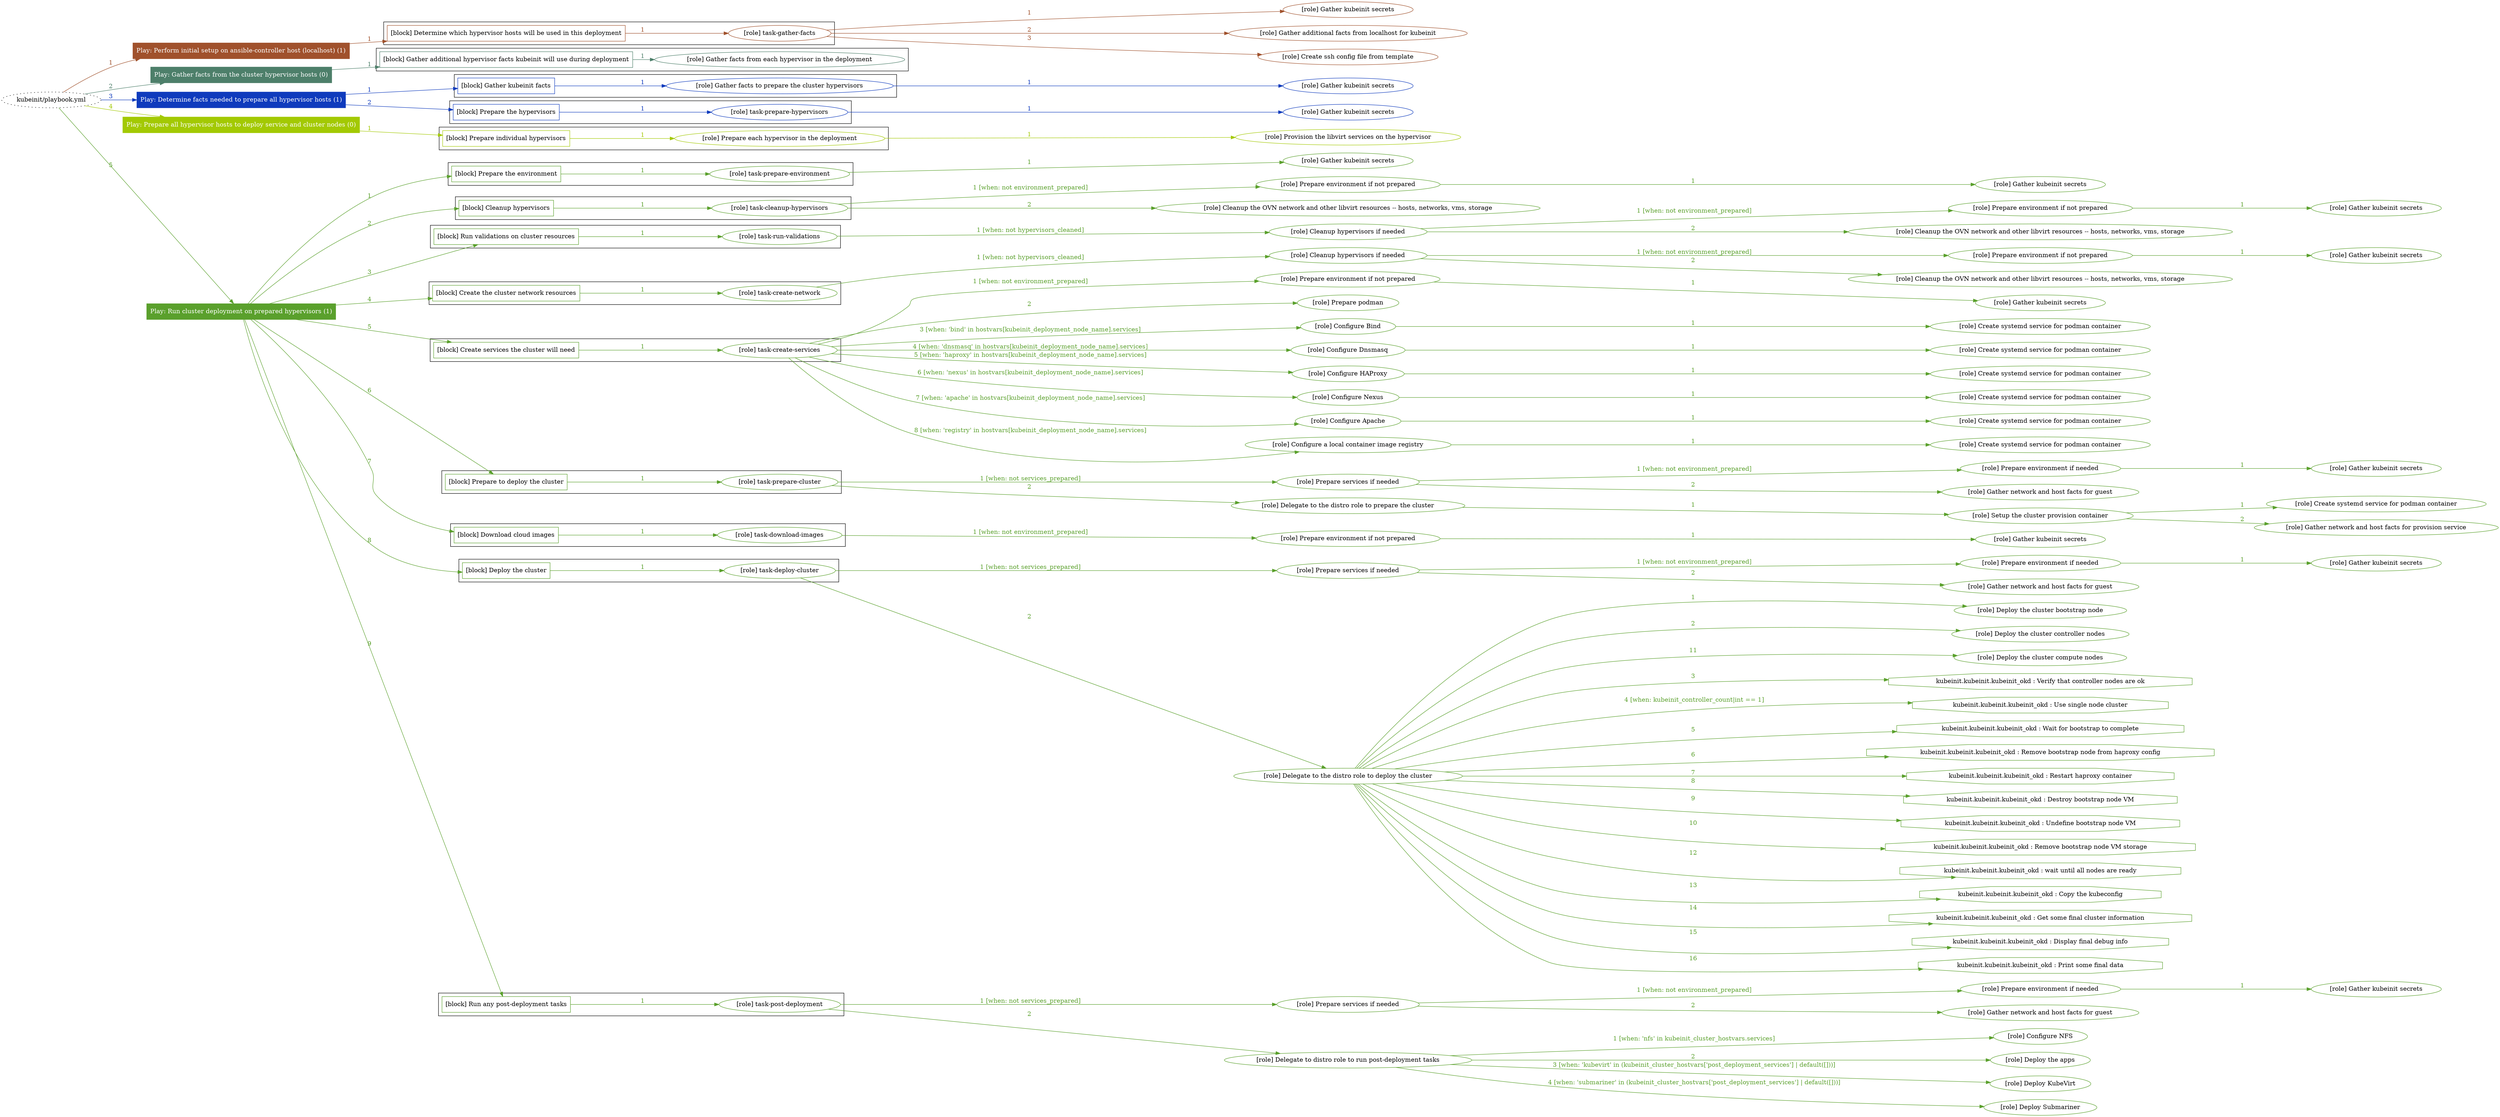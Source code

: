 digraph {
	graph [concentrate=true ordering=in rankdir=LR ratio=fill]
	edge [esep=5 sep=10]
	"kubeinit/playbook.yml" [URL="/home/runner/work/kubeinit/kubeinit/kubeinit/playbook.yml" id=playbook_219ac231 style=dotted]
	play_cea12918 [label="Play: Perform initial setup on ansible-controller host (localhost) (1)" URL="/home/runner/work/kubeinit/kubeinit/kubeinit/playbook.yml" color="#a0512c" fontcolor="#ffffff" id=play_cea12918 shape=box style=filled tooltip=localhost]
	"kubeinit/playbook.yml" -> play_cea12918 [label="1 " color="#a0512c" fontcolor="#a0512c" id=edge_ca32e819 labeltooltip="1 " tooltip="1 "]
	subgraph "Gather kubeinit secrets" {
		role_95779b4d [label="[role] Gather kubeinit secrets" URL="/home/runner/.ansible/collections/ansible_collections/kubeinit/kubeinit/roles/kubeinit_prepare/tasks/build_hypervisors_group.yml" color="#a0512c" id=role_95779b4d tooltip="Gather kubeinit secrets"]
	}
	subgraph "Gather additional facts from localhost for kubeinit" {
		role_6799f94c [label="[role] Gather additional facts from localhost for kubeinit" URL="/home/runner/.ansible/collections/ansible_collections/kubeinit/kubeinit/roles/kubeinit_prepare/tasks/build_hypervisors_group.yml" color="#a0512c" id=role_6799f94c tooltip="Gather additional facts from localhost for kubeinit"]
	}
	subgraph "Create ssh config file from template" {
		role_cc6676e3 [label="[role] Create ssh config file from template" URL="/home/runner/.ansible/collections/ansible_collections/kubeinit/kubeinit/roles/kubeinit_prepare/tasks/build_hypervisors_group.yml" color="#a0512c" id=role_cc6676e3 tooltip="Create ssh config file from template"]
	}
	subgraph "task-gather-facts" {
		role_40749107 [label="[role] task-gather-facts" URL="/home/runner/work/kubeinit/kubeinit/kubeinit/playbook.yml" color="#a0512c" id=role_40749107 tooltip="task-gather-facts"]
		role_40749107 -> role_95779b4d [label="1 " color="#a0512c" fontcolor="#a0512c" id=edge_4fa3fab5 labeltooltip="1 " tooltip="1 "]
		role_40749107 -> role_6799f94c [label="2 " color="#a0512c" fontcolor="#a0512c" id=edge_a7ea7f4b labeltooltip="2 " tooltip="2 "]
		role_40749107 -> role_cc6676e3 [label="3 " color="#a0512c" fontcolor="#a0512c" id=edge_4e86b2a7 labeltooltip="3 " tooltip="3 "]
	}
	subgraph "Play: Perform initial setup on ansible-controller host (localhost) (1)" {
		play_cea12918 -> block_5cafd484 [label=1 color="#a0512c" fontcolor="#a0512c" id=edge_b94a5004 labeltooltip=1 tooltip=1]
		subgraph cluster_block_5cafd484 {
			block_5cafd484 [label="[block] Determine which hypervisor hosts will be used in this deployment" URL="/home/runner/work/kubeinit/kubeinit/kubeinit/playbook.yml" color="#a0512c" id=block_5cafd484 labeltooltip="Determine which hypervisor hosts will be used in this deployment" shape=box tooltip="Determine which hypervisor hosts will be used in this deployment"]
			block_5cafd484 -> role_40749107 [label="1 " color="#a0512c" fontcolor="#a0512c" id=edge_c798c61e labeltooltip="1 " tooltip="1 "]
		}
	}
	play_0b3784a7 [label="Play: Gather facts from the cluster hypervisor hosts (0)" URL="/home/runner/work/kubeinit/kubeinit/kubeinit/playbook.yml" color="#4d7f6a" fontcolor="#ffffff" id=play_0b3784a7 shape=box style=filled tooltip="Play: Gather facts from the cluster hypervisor hosts (0)"]
	"kubeinit/playbook.yml" -> play_0b3784a7 [label="2 " color="#4d7f6a" fontcolor="#4d7f6a" id=edge_e4e206d1 labeltooltip="2 " tooltip="2 "]
	subgraph "Gather facts from each hypervisor in the deployment" {
		role_bbd43f6a [label="[role] Gather facts from each hypervisor in the deployment" URL="/home/runner/work/kubeinit/kubeinit/kubeinit/playbook.yml" color="#4d7f6a" id=role_bbd43f6a tooltip="Gather facts from each hypervisor in the deployment"]
	}
	subgraph "Play: Gather facts from the cluster hypervisor hosts (0)" {
		play_0b3784a7 -> block_4ccc681c [label=1 color="#4d7f6a" fontcolor="#4d7f6a" id=edge_aaf91d88 labeltooltip=1 tooltip=1]
		subgraph cluster_block_4ccc681c {
			block_4ccc681c [label="[block] Gather additional hypervisor facts kubeinit will use during deployment" URL="/home/runner/work/kubeinit/kubeinit/kubeinit/playbook.yml" color="#4d7f6a" id=block_4ccc681c labeltooltip="Gather additional hypervisor facts kubeinit will use during deployment" shape=box tooltip="Gather additional hypervisor facts kubeinit will use during deployment"]
			block_4ccc681c -> role_bbd43f6a [label="1 " color="#4d7f6a" fontcolor="#4d7f6a" id=edge_fbd38ab0 labeltooltip="1 " tooltip="1 "]
		}
	}
	play_73ec0480 [label="Play: Determine facts needed to prepare all hypervisor hosts (1)" URL="/home/runner/work/kubeinit/kubeinit/kubeinit/playbook.yml" color="#0f3bbd" fontcolor="#ffffff" id=play_73ec0480 shape=box style=filled tooltip=localhost]
	"kubeinit/playbook.yml" -> play_73ec0480 [label="3 " color="#0f3bbd" fontcolor="#0f3bbd" id=edge_29868525 labeltooltip="3 " tooltip="3 "]
	subgraph "Gather kubeinit secrets" {
		role_d77fa14a [label="[role] Gather kubeinit secrets" URL="/home/runner/.ansible/collections/ansible_collections/kubeinit/kubeinit/roles/kubeinit_prepare/tasks/gather_kubeinit_facts.yml" color="#0f3bbd" id=role_d77fa14a tooltip="Gather kubeinit secrets"]
	}
	subgraph "Gather facts to prepare the cluster hypervisors" {
		role_a7823793 [label="[role] Gather facts to prepare the cluster hypervisors" URL="/home/runner/work/kubeinit/kubeinit/kubeinit/playbook.yml" color="#0f3bbd" id=role_a7823793 tooltip="Gather facts to prepare the cluster hypervisors"]
		role_a7823793 -> role_d77fa14a [label="1 " color="#0f3bbd" fontcolor="#0f3bbd" id=edge_4247cdee labeltooltip="1 " tooltip="1 "]
	}
	subgraph "Gather kubeinit secrets" {
		role_7e761c03 [label="[role] Gather kubeinit secrets" URL="/home/runner/.ansible/collections/ansible_collections/kubeinit/kubeinit/roles/kubeinit_prepare/tasks/gather_kubeinit_facts.yml" color="#0f3bbd" id=role_7e761c03 tooltip="Gather kubeinit secrets"]
	}
	subgraph "task-prepare-hypervisors" {
		role_7b5c282c [label="[role] task-prepare-hypervisors" URL="/home/runner/work/kubeinit/kubeinit/kubeinit/playbook.yml" color="#0f3bbd" id=role_7b5c282c tooltip="task-prepare-hypervisors"]
		role_7b5c282c -> role_7e761c03 [label="1 " color="#0f3bbd" fontcolor="#0f3bbd" id=edge_0e2a1718 labeltooltip="1 " tooltip="1 "]
	}
	subgraph "Play: Determine facts needed to prepare all hypervisor hosts (1)" {
		play_73ec0480 -> block_0e8b167f [label=1 color="#0f3bbd" fontcolor="#0f3bbd" id=edge_04d5f8d9 labeltooltip=1 tooltip=1]
		subgraph cluster_block_0e8b167f {
			block_0e8b167f [label="[block] Gather kubeinit facts" URL="/home/runner/work/kubeinit/kubeinit/kubeinit/playbook.yml" color="#0f3bbd" id=block_0e8b167f labeltooltip="Gather kubeinit facts" shape=box tooltip="Gather kubeinit facts"]
			block_0e8b167f -> role_a7823793 [label="1 " color="#0f3bbd" fontcolor="#0f3bbd" id=edge_3a675778 labeltooltip="1 " tooltip="1 "]
		}
		play_73ec0480 -> block_2beb5b61 [label=2 color="#0f3bbd" fontcolor="#0f3bbd" id=edge_09cd175f labeltooltip=2 tooltip=2]
		subgraph cluster_block_2beb5b61 {
			block_2beb5b61 [label="[block] Prepare the hypervisors" URL="/home/runner/work/kubeinit/kubeinit/kubeinit/playbook.yml" color="#0f3bbd" id=block_2beb5b61 labeltooltip="Prepare the hypervisors" shape=box tooltip="Prepare the hypervisors"]
			block_2beb5b61 -> role_7b5c282c [label="1 " color="#0f3bbd" fontcolor="#0f3bbd" id=edge_d6488aec labeltooltip="1 " tooltip="1 "]
		}
	}
	play_97ceea91 [label="Play: Prepare all hypervisor hosts to deploy service and cluster nodes (0)" URL="/home/runner/work/kubeinit/kubeinit/kubeinit/playbook.yml" color="#a3c903" fontcolor="#ffffff" id=play_97ceea91 shape=box style=filled tooltip="Play: Prepare all hypervisor hosts to deploy service and cluster nodes (0)"]
	"kubeinit/playbook.yml" -> play_97ceea91 [label="4 " color="#a3c903" fontcolor="#a3c903" id=edge_b4f495ce labeltooltip="4 " tooltip="4 "]
	subgraph "Provision the libvirt services on the hypervisor" {
		role_ef8e27d2 [label="[role] Provision the libvirt services on the hypervisor" URL="/home/runner/.ansible/collections/ansible_collections/kubeinit/kubeinit/roles/kubeinit_prepare/tasks/prepare_hypervisor.yml" color="#a3c903" id=role_ef8e27d2 tooltip="Provision the libvirt services on the hypervisor"]
	}
	subgraph "Prepare each hypervisor in the deployment" {
		role_3f91e686 [label="[role] Prepare each hypervisor in the deployment" URL="/home/runner/work/kubeinit/kubeinit/kubeinit/playbook.yml" color="#a3c903" id=role_3f91e686 tooltip="Prepare each hypervisor in the deployment"]
		role_3f91e686 -> role_ef8e27d2 [label="1 " color="#a3c903" fontcolor="#a3c903" id=edge_548f1ce3 labeltooltip="1 " tooltip="1 "]
	}
	subgraph "Play: Prepare all hypervisor hosts to deploy service and cluster nodes (0)" {
		play_97ceea91 -> block_3117bf66 [label=1 color="#a3c903" fontcolor="#a3c903" id=edge_64cec197 labeltooltip=1 tooltip=1]
		subgraph cluster_block_3117bf66 {
			block_3117bf66 [label="[block] Prepare individual hypervisors" URL="/home/runner/work/kubeinit/kubeinit/kubeinit/playbook.yml" color="#a3c903" id=block_3117bf66 labeltooltip="Prepare individual hypervisors" shape=box tooltip="Prepare individual hypervisors"]
			block_3117bf66 -> role_3f91e686 [label="1 " color="#a3c903" fontcolor="#a3c903" id=edge_44594c68 labeltooltip="1 " tooltip="1 "]
		}
	}
	play_6c482231 [label="Play: Run cluster deployment on prepared hypervisors (1)" URL="/home/runner/work/kubeinit/kubeinit/kubeinit/playbook.yml" color="#5aa02c" fontcolor="#ffffff" id=play_6c482231 shape=box style=filled tooltip=localhost]
	"kubeinit/playbook.yml" -> play_6c482231 [label="5 " color="#5aa02c" fontcolor="#5aa02c" id=edge_fb35197c labeltooltip="5 " tooltip="5 "]
	subgraph "Gather kubeinit secrets" {
		role_4e975674 [label="[role] Gather kubeinit secrets" URL="/home/runner/.ansible/collections/ansible_collections/kubeinit/kubeinit/roles/kubeinit_prepare/tasks/gather_kubeinit_facts.yml" color="#5aa02c" id=role_4e975674 tooltip="Gather kubeinit secrets"]
	}
	subgraph "task-prepare-environment" {
		role_746ad1b4 [label="[role] task-prepare-environment" URL="/home/runner/work/kubeinit/kubeinit/kubeinit/playbook.yml" color="#5aa02c" id=role_746ad1b4 tooltip="task-prepare-environment"]
		role_746ad1b4 -> role_4e975674 [label="1 " color="#5aa02c" fontcolor="#5aa02c" id=edge_dfdd97cc labeltooltip="1 " tooltip="1 "]
	}
	subgraph "Gather kubeinit secrets" {
		role_4b0f703e [label="[role] Gather kubeinit secrets" URL="/home/runner/.ansible/collections/ansible_collections/kubeinit/kubeinit/roles/kubeinit_prepare/tasks/gather_kubeinit_facts.yml" color="#5aa02c" id=role_4b0f703e tooltip="Gather kubeinit secrets"]
	}
	subgraph "Prepare environment if not prepared" {
		role_e0a61752 [label="[role] Prepare environment if not prepared" URL="/home/runner/.ansible/collections/ansible_collections/kubeinit/kubeinit/roles/kubeinit_prepare/tasks/cleanup_hypervisors.yml" color="#5aa02c" id=role_e0a61752 tooltip="Prepare environment if not prepared"]
		role_e0a61752 -> role_4b0f703e [label="1 " color="#5aa02c" fontcolor="#5aa02c" id=edge_5d1f849a labeltooltip="1 " tooltip="1 "]
	}
	subgraph "Cleanup the OVN network and other libvirt resources -- hosts, networks, vms, storage" {
		role_7a5eefe3 [label="[role] Cleanup the OVN network and other libvirt resources -- hosts, networks, vms, storage" URL="/home/runner/.ansible/collections/ansible_collections/kubeinit/kubeinit/roles/kubeinit_prepare/tasks/cleanup_hypervisors.yml" color="#5aa02c" id=role_7a5eefe3 tooltip="Cleanup the OVN network and other libvirt resources -- hosts, networks, vms, storage"]
	}
	subgraph "task-cleanup-hypervisors" {
		role_c4ca3a0a [label="[role] task-cleanup-hypervisors" URL="/home/runner/work/kubeinit/kubeinit/kubeinit/playbook.yml" color="#5aa02c" id=role_c4ca3a0a tooltip="task-cleanup-hypervisors"]
		role_c4ca3a0a -> role_e0a61752 [label="1 [when: not environment_prepared]" color="#5aa02c" fontcolor="#5aa02c" id=edge_c9314158 labeltooltip="1 [when: not environment_prepared]" tooltip="1 [when: not environment_prepared]"]
		role_c4ca3a0a -> role_7a5eefe3 [label="2 " color="#5aa02c" fontcolor="#5aa02c" id=edge_b393a0e7 labeltooltip="2 " tooltip="2 "]
	}
	subgraph "Gather kubeinit secrets" {
		role_7a001d42 [label="[role] Gather kubeinit secrets" URL="/home/runner/.ansible/collections/ansible_collections/kubeinit/kubeinit/roles/kubeinit_prepare/tasks/gather_kubeinit_facts.yml" color="#5aa02c" id=role_7a001d42 tooltip="Gather kubeinit secrets"]
	}
	subgraph "Prepare environment if not prepared" {
		role_2badc0ef [label="[role] Prepare environment if not prepared" URL="/home/runner/.ansible/collections/ansible_collections/kubeinit/kubeinit/roles/kubeinit_prepare/tasks/cleanup_hypervisors.yml" color="#5aa02c" id=role_2badc0ef tooltip="Prepare environment if not prepared"]
		role_2badc0ef -> role_7a001d42 [label="1 " color="#5aa02c" fontcolor="#5aa02c" id=edge_1f8da393 labeltooltip="1 " tooltip="1 "]
	}
	subgraph "Cleanup the OVN network and other libvirt resources -- hosts, networks, vms, storage" {
		role_2bbc50c1 [label="[role] Cleanup the OVN network and other libvirt resources -- hosts, networks, vms, storage" URL="/home/runner/.ansible/collections/ansible_collections/kubeinit/kubeinit/roles/kubeinit_prepare/tasks/cleanup_hypervisors.yml" color="#5aa02c" id=role_2bbc50c1 tooltip="Cleanup the OVN network and other libvirt resources -- hosts, networks, vms, storage"]
	}
	subgraph "Cleanup hypervisors if needed" {
		role_c1c92e1e [label="[role] Cleanup hypervisors if needed" URL="/home/runner/.ansible/collections/ansible_collections/kubeinit/kubeinit/roles/kubeinit_validations/tasks/main.yml" color="#5aa02c" id=role_c1c92e1e tooltip="Cleanup hypervisors if needed"]
		role_c1c92e1e -> role_2badc0ef [label="1 [when: not environment_prepared]" color="#5aa02c" fontcolor="#5aa02c" id=edge_f752525f labeltooltip="1 [when: not environment_prepared]" tooltip="1 [when: not environment_prepared]"]
		role_c1c92e1e -> role_2bbc50c1 [label="2 " color="#5aa02c" fontcolor="#5aa02c" id=edge_fc8e12de labeltooltip="2 " tooltip="2 "]
	}
	subgraph "task-run-validations" {
		role_b6fb4c11 [label="[role] task-run-validations" URL="/home/runner/work/kubeinit/kubeinit/kubeinit/playbook.yml" color="#5aa02c" id=role_b6fb4c11 tooltip="task-run-validations"]
		role_b6fb4c11 -> role_c1c92e1e [label="1 [when: not hypervisors_cleaned]" color="#5aa02c" fontcolor="#5aa02c" id=edge_f50a8d7e labeltooltip="1 [when: not hypervisors_cleaned]" tooltip="1 [when: not hypervisors_cleaned]"]
	}
	subgraph "Gather kubeinit secrets" {
		role_6a21b9f8 [label="[role] Gather kubeinit secrets" URL="/home/runner/.ansible/collections/ansible_collections/kubeinit/kubeinit/roles/kubeinit_prepare/tasks/gather_kubeinit_facts.yml" color="#5aa02c" id=role_6a21b9f8 tooltip="Gather kubeinit secrets"]
	}
	subgraph "Prepare environment if not prepared" {
		role_bec1b8bb [label="[role] Prepare environment if not prepared" URL="/home/runner/.ansible/collections/ansible_collections/kubeinit/kubeinit/roles/kubeinit_prepare/tasks/cleanup_hypervisors.yml" color="#5aa02c" id=role_bec1b8bb tooltip="Prepare environment if not prepared"]
		role_bec1b8bb -> role_6a21b9f8 [label="1 " color="#5aa02c" fontcolor="#5aa02c" id=edge_797349d8 labeltooltip="1 " tooltip="1 "]
	}
	subgraph "Cleanup the OVN network and other libvirt resources -- hosts, networks, vms, storage" {
		role_942acde8 [label="[role] Cleanup the OVN network and other libvirt resources -- hosts, networks, vms, storage" URL="/home/runner/.ansible/collections/ansible_collections/kubeinit/kubeinit/roles/kubeinit_prepare/tasks/cleanup_hypervisors.yml" color="#5aa02c" id=role_942acde8 tooltip="Cleanup the OVN network and other libvirt resources -- hosts, networks, vms, storage"]
	}
	subgraph "Cleanup hypervisors if needed" {
		role_57670745 [label="[role] Cleanup hypervisors if needed" URL="/home/runner/.ansible/collections/ansible_collections/kubeinit/kubeinit/roles/kubeinit_libvirt/tasks/create_network.yml" color="#5aa02c" id=role_57670745 tooltip="Cleanup hypervisors if needed"]
		role_57670745 -> role_bec1b8bb [label="1 [when: not environment_prepared]" color="#5aa02c" fontcolor="#5aa02c" id=edge_07c12071 labeltooltip="1 [when: not environment_prepared]" tooltip="1 [when: not environment_prepared]"]
		role_57670745 -> role_942acde8 [label="2 " color="#5aa02c" fontcolor="#5aa02c" id=edge_0d10d662 labeltooltip="2 " tooltip="2 "]
	}
	subgraph "task-create-network" {
		role_7d986897 [label="[role] task-create-network" URL="/home/runner/work/kubeinit/kubeinit/kubeinit/playbook.yml" color="#5aa02c" id=role_7d986897 tooltip="task-create-network"]
		role_7d986897 -> role_57670745 [label="1 [when: not hypervisors_cleaned]" color="#5aa02c" fontcolor="#5aa02c" id=edge_12150e25 labeltooltip="1 [when: not hypervisors_cleaned]" tooltip="1 [when: not hypervisors_cleaned]"]
	}
	subgraph "Gather kubeinit secrets" {
		role_434650f7 [label="[role] Gather kubeinit secrets" URL="/home/runner/.ansible/collections/ansible_collections/kubeinit/kubeinit/roles/kubeinit_prepare/tasks/gather_kubeinit_facts.yml" color="#5aa02c" id=role_434650f7 tooltip="Gather kubeinit secrets"]
	}
	subgraph "Prepare environment if not prepared" {
		role_177feb9c [label="[role] Prepare environment if not prepared" URL="/home/runner/.ansible/collections/ansible_collections/kubeinit/kubeinit/roles/kubeinit_services/tasks/main.yml" color="#5aa02c" id=role_177feb9c tooltip="Prepare environment if not prepared"]
		role_177feb9c -> role_434650f7 [label="1 " color="#5aa02c" fontcolor="#5aa02c" id=edge_c64fa157 labeltooltip="1 " tooltip="1 "]
	}
	subgraph "Prepare podman" {
		role_b4901fc2 [label="[role] Prepare podman" URL="/home/runner/.ansible/collections/ansible_collections/kubeinit/kubeinit/roles/kubeinit_services/tasks/00_create_service_pod.yml" color="#5aa02c" id=role_b4901fc2 tooltip="Prepare podman"]
	}
	subgraph "Create systemd service for podman container" {
		role_62ce2e78 [label="[role] Create systemd service for podman container" URL="/home/runner/.ansible/collections/ansible_collections/kubeinit/kubeinit/roles/kubeinit_bind/tasks/main.yml" color="#5aa02c" id=role_62ce2e78 tooltip="Create systemd service for podman container"]
	}
	subgraph "Configure Bind" {
		role_bd1e1c0d [label="[role] Configure Bind" URL="/home/runner/.ansible/collections/ansible_collections/kubeinit/kubeinit/roles/kubeinit_services/tasks/start_services_containers.yml" color="#5aa02c" id=role_bd1e1c0d tooltip="Configure Bind"]
		role_bd1e1c0d -> role_62ce2e78 [label="1 " color="#5aa02c" fontcolor="#5aa02c" id=edge_41f4db94 labeltooltip="1 " tooltip="1 "]
	}
	subgraph "Create systemd service for podman container" {
		role_ec7bf42a [label="[role] Create systemd service for podman container" URL="/home/runner/.ansible/collections/ansible_collections/kubeinit/kubeinit/roles/kubeinit_dnsmasq/tasks/main.yml" color="#5aa02c" id=role_ec7bf42a tooltip="Create systemd service for podman container"]
	}
	subgraph "Configure Dnsmasq" {
		role_788796f6 [label="[role] Configure Dnsmasq" URL="/home/runner/.ansible/collections/ansible_collections/kubeinit/kubeinit/roles/kubeinit_services/tasks/start_services_containers.yml" color="#5aa02c" id=role_788796f6 tooltip="Configure Dnsmasq"]
		role_788796f6 -> role_ec7bf42a [label="1 " color="#5aa02c" fontcolor="#5aa02c" id=edge_c133c87b labeltooltip="1 " tooltip="1 "]
	}
	subgraph "Create systemd service for podman container" {
		role_1473539f [label="[role] Create systemd service for podman container" URL="/home/runner/.ansible/collections/ansible_collections/kubeinit/kubeinit/roles/kubeinit_haproxy/tasks/main.yml" color="#5aa02c" id=role_1473539f tooltip="Create systemd service for podman container"]
	}
	subgraph "Configure HAProxy" {
		role_70beacde [label="[role] Configure HAProxy" URL="/home/runner/.ansible/collections/ansible_collections/kubeinit/kubeinit/roles/kubeinit_services/tasks/start_services_containers.yml" color="#5aa02c" id=role_70beacde tooltip="Configure HAProxy"]
		role_70beacde -> role_1473539f [label="1 " color="#5aa02c" fontcolor="#5aa02c" id=edge_14027b68 labeltooltip="1 " tooltip="1 "]
	}
	subgraph "Create systemd service for podman container" {
		role_b935e384 [label="[role] Create systemd service for podman container" URL="/home/runner/.ansible/collections/ansible_collections/kubeinit/kubeinit/roles/kubeinit_nexus/tasks/main.yml" color="#5aa02c" id=role_b935e384 tooltip="Create systemd service for podman container"]
	}
	subgraph "Configure Nexus" {
		role_52160afb [label="[role] Configure Nexus" URL="/home/runner/.ansible/collections/ansible_collections/kubeinit/kubeinit/roles/kubeinit_services/tasks/start_services_containers.yml" color="#5aa02c" id=role_52160afb tooltip="Configure Nexus"]
		role_52160afb -> role_b935e384 [label="1 " color="#5aa02c" fontcolor="#5aa02c" id=edge_cf095d16 labeltooltip="1 " tooltip="1 "]
	}
	subgraph "Create systemd service for podman container" {
		role_93a92fc4 [label="[role] Create systemd service for podman container" URL="/home/runner/.ansible/collections/ansible_collections/kubeinit/kubeinit/roles/kubeinit_apache/tasks/main.yml" color="#5aa02c" id=role_93a92fc4 tooltip="Create systemd service for podman container"]
	}
	subgraph "Configure Apache" {
		role_52c76127 [label="[role] Configure Apache" URL="/home/runner/.ansible/collections/ansible_collections/kubeinit/kubeinit/roles/kubeinit_services/tasks/start_services_containers.yml" color="#5aa02c" id=role_52c76127 tooltip="Configure Apache"]
		role_52c76127 -> role_93a92fc4 [label="1 " color="#5aa02c" fontcolor="#5aa02c" id=edge_3c696eb1 labeltooltip="1 " tooltip="1 "]
	}
	subgraph "Create systemd service for podman container" {
		role_c50bba95 [label="[role] Create systemd service for podman container" URL="/home/runner/.ansible/collections/ansible_collections/kubeinit/kubeinit/roles/kubeinit_registry/tasks/main.yml" color="#5aa02c" id=role_c50bba95 tooltip="Create systemd service for podman container"]
	}
	subgraph "Configure a local container image registry" {
		role_de725aef [label="[role] Configure a local container image registry" URL="/home/runner/.ansible/collections/ansible_collections/kubeinit/kubeinit/roles/kubeinit_services/tasks/start_services_containers.yml" color="#5aa02c" id=role_de725aef tooltip="Configure a local container image registry"]
		role_de725aef -> role_c50bba95 [label="1 " color="#5aa02c" fontcolor="#5aa02c" id=edge_6b73e254 labeltooltip="1 " tooltip="1 "]
	}
	subgraph "task-create-services" {
		role_f809b8e7 [label="[role] task-create-services" URL="/home/runner/work/kubeinit/kubeinit/kubeinit/playbook.yml" color="#5aa02c" id=role_f809b8e7 tooltip="task-create-services"]
		role_f809b8e7 -> role_177feb9c [label="1 [when: not environment_prepared]" color="#5aa02c" fontcolor="#5aa02c" id=edge_cfc660e2 labeltooltip="1 [when: not environment_prepared]" tooltip="1 [when: not environment_prepared]"]
		role_f809b8e7 -> role_b4901fc2 [label="2 " color="#5aa02c" fontcolor="#5aa02c" id=edge_c36c6204 labeltooltip="2 " tooltip="2 "]
		role_f809b8e7 -> role_bd1e1c0d [label="3 [when: 'bind' in hostvars[kubeinit_deployment_node_name].services]" color="#5aa02c" fontcolor="#5aa02c" id=edge_674e4b9c labeltooltip="3 [when: 'bind' in hostvars[kubeinit_deployment_node_name].services]" tooltip="3 [when: 'bind' in hostvars[kubeinit_deployment_node_name].services]"]
		role_f809b8e7 -> role_788796f6 [label="4 [when: 'dnsmasq' in hostvars[kubeinit_deployment_node_name].services]" color="#5aa02c" fontcolor="#5aa02c" id=edge_00137d53 labeltooltip="4 [when: 'dnsmasq' in hostvars[kubeinit_deployment_node_name].services]" tooltip="4 [when: 'dnsmasq' in hostvars[kubeinit_deployment_node_name].services]"]
		role_f809b8e7 -> role_70beacde [label="5 [when: 'haproxy' in hostvars[kubeinit_deployment_node_name].services]" color="#5aa02c" fontcolor="#5aa02c" id=edge_bd0bd4f5 labeltooltip="5 [when: 'haproxy' in hostvars[kubeinit_deployment_node_name].services]" tooltip="5 [when: 'haproxy' in hostvars[kubeinit_deployment_node_name].services]"]
		role_f809b8e7 -> role_52160afb [label="6 [when: 'nexus' in hostvars[kubeinit_deployment_node_name].services]" color="#5aa02c" fontcolor="#5aa02c" id=edge_c4aabdb0 labeltooltip="6 [when: 'nexus' in hostvars[kubeinit_deployment_node_name].services]" tooltip="6 [when: 'nexus' in hostvars[kubeinit_deployment_node_name].services]"]
		role_f809b8e7 -> role_52c76127 [label="7 [when: 'apache' in hostvars[kubeinit_deployment_node_name].services]" color="#5aa02c" fontcolor="#5aa02c" id=edge_59797b3c labeltooltip="7 [when: 'apache' in hostvars[kubeinit_deployment_node_name].services]" tooltip="7 [when: 'apache' in hostvars[kubeinit_deployment_node_name].services]"]
		role_f809b8e7 -> role_de725aef [label="8 [when: 'registry' in hostvars[kubeinit_deployment_node_name].services]" color="#5aa02c" fontcolor="#5aa02c" id=edge_ad12c979 labeltooltip="8 [when: 'registry' in hostvars[kubeinit_deployment_node_name].services]" tooltip="8 [when: 'registry' in hostvars[kubeinit_deployment_node_name].services]"]
	}
	subgraph "Gather kubeinit secrets" {
		role_ec1a56d9 [label="[role] Gather kubeinit secrets" URL="/home/runner/.ansible/collections/ansible_collections/kubeinit/kubeinit/roles/kubeinit_prepare/tasks/gather_kubeinit_facts.yml" color="#5aa02c" id=role_ec1a56d9 tooltip="Gather kubeinit secrets"]
	}
	subgraph "Prepare environment if needed" {
		role_d9c2de9d [label="[role] Prepare environment if needed" URL="/home/runner/.ansible/collections/ansible_collections/kubeinit/kubeinit/roles/kubeinit_services/tasks/prepare_services.yml" color="#5aa02c" id=role_d9c2de9d tooltip="Prepare environment if needed"]
		role_d9c2de9d -> role_ec1a56d9 [label="1 " color="#5aa02c" fontcolor="#5aa02c" id=edge_fe0d6f8d labeltooltip="1 " tooltip="1 "]
	}
	subgraph "Gather network and host facts for guest" {
		role_eed06b84 [label="[role] Gather network and host facts for guest" URL="/home/runner/.ansible/collections/ansible_collections/kubeinit/kubeinit/roles/kubeinit_services/tasks/prepare_services.yml" color="#5aa02c" id=role_eed06b84 tooltip="Gather network and host facts for guest"]
	}
	subgraph "Prepare services if needed" {
		role_d671d406 [label="[role] Prepare services if needed" URL="/home/runner/.ansible/collections/ansible_collections/kubeinit/kubeinit/roles/kubeinit_prepare/tasks/prepare_cluster.yml" color="#5aa02c" id=role_d671d406 tooltip="Prepare services if needed"]
		role_d671d406 -> role_d9c2de9d [label="1 [when: not environment_prepared]" color="#5aa02c" fontcolor="#5aa02c" id=edge_94ee16b5 labeltooltip="1 [when: not environment_prepared]" tooltip="1 [when: not environment_prepared]"]
		role_d671d406 -> role_eed06b84 [label="2 " color="#5aa02c" fontcolor="#5aa02c" id=edge_2be5dfc3 labeltooltip="2 " tooltip="2 "]
	}
	subgraph "Create systemd service for podman container" {
		role_bc33bede [label="[role] Create systemd service for podman container" URL="/home/runner/.ansible/collections/ansible_collections/kubeinit/kubeinit/roles/kubeinit_services/tasks/create_provision_container.yml" color="#5aa02c" id=role_bc33bede tooltip="Create systemd service for podman container"]
	}
	subgraph "Gather network and host facts for provision service" {
		role_2d2508d3 [label="[role] Gather network and host facts for provision service" URL="/home/runner/.ansible/collections/ansible_collections/kubeinit/kubeinit/roles/kubeinit_services/tasks/create_provision_container.yml" color="#5aa02c" id=role_2d2508d3 tooltip="Gather network and host facts for provision service"]
	}
	subgraph "Setup the cluster provision container" {
		role_93b63935 [label="[role] Setup the cluster provision container" URL="/home/runner/.ansible/collections/ansible_collections/kubeinit/kubeinit/roles/kubeinit_okd/tasks/prepare_cluster.yml" color="#5aa02c" id=role_93b63935 tooltip="Setup the cluster provision container"]
		role_93b63935 -> role_bc33bede [label="1 " color="#5aa02c" fontcolor="#5aa02c" id=edge_0eb22019 labeltooltip="1 " tooltip="1 "]
		role_93b63935 -> role_2d2508d3 [label="2 " color="#5aa02c" fontcolor="#5aa02c" id=edge_9d85bd92 labeltooltip="2 " tooltip="2 "]
	}
	subgraph "Delegate to the distro role to prepare the cluster" {
		role_c4d17392 [label="[role] Delegate to the distro role to prepare the cluster" URL="/home/runner/.ansible/collections/ansible_collections/kubeinit/kubeinit/roles/kubeinit_prepare/tasks/prepare_cluster.yml" color="#5aa02c" id=role_c4d17392 tooltip="Delegate to the distro role to prepare the cluster"]
		role_c4d17392 -> role_93b63935 [label="1 " color="#5aa02c" fontcolor="#5aa02c" id=edge_93ae4b55 labeltooltip="1 " tooltip="1 "]
	}
	subgraph "task-prepare-cluster" {
		role_2558ae9b [label="[role] task-prepare-cluster" URL="/home/runner/work/kubeinit/kubeinit/kubeinit/playbook.yml" color="#5aa02c" id=role_2558ae9b tooltip="task-prepare-cluster"]
		role_2558ae9b -> role_d671d406 [label="1 [when: not services_prepared]" color="#5aa02c" fontcolor="#5aa02c" id=edge_c37fdbfd labeltooltip="1 [when: not services_prepared]" tooltip="1 [when: not services_prepared]"]
		role_2558ae9b -> role_c4d17392 [label="2 " color="#5aa02c" fontcolor="#5aa02c" id=edge_6dd8f790 labeltooltip="2 " tooltip="2 "]
	}
	subgraph "Gather kubeinit secrets" {
		role_f9624d13 [label="[role] Gather kubeinit secrets" URL="/home/runner/.ansible/collections/ansible_collections/kubeinit/kubeinit/roles/kubeinit_prepare/tasks/gather_kubeinit_facts.yml" color="#5aa02c" id=role_f9624d13 tooltip="Gather kubeinit secrets"]
	}
	subgraph "Prepare environment if not prepared" {
		role_ccdef96e [label="[role] Prepare environment if not prepared" URL="/home/runner/.ansible/collections/ansible_collections/kubeinit/kubeinit/roles/kubeinit_libvirt/tasks/download_cloud_images.yml" color="#5aa02c" id=role_ccdef96e tooltip="Prepare environment if not prepared"]
		role_ccdef96e -> role_f9624d13 [label="1 " color="#5aa02c" fontcolor="#5aa02c" id=edge_7d42bbf8 labeltooltip="1 " tooltip="1 "]
	}
	subgraph "task-download-images" {
		role_37dfcaf9 [label="[role] task-download-images" URL="/home/runner/work/kubeinit/kubeinit/kubeinit/playbook.yml" color="#5aa02c" id=role_37dfcaf9 tooltip="task-download-images"]
		role_37dfcaf9 -> role_ccdef96e [label="1 [when: not environment_prepared]" color="#5aa02c" fontcolor="#5aa02c" id=edge_a27fe59c labeltooltip="1 [when: not environment_prepared]" tooltip="1 [when: not environment_prepared]"]
	}
	subgraph "Gather kubeinit secrets" {
		role_9e2f9fa7 [label="[role] Gather kubeinit secrets" URL="/home/runner/.ansible/collections/ansible_collections/kubeinit/kubeinit/roles/kubeinit_prepare/tasks/gather_kubeinit_facts.yml" color="#5aa02c" id=role_9e2f9fa7 tooltip="Gather kubeinit secrets"]
	}
	subgraph "Prepare environment if needed" {
		role_df392c5e [label="[role] Prepare environment if needed" URL="/home/runner/.ansible/collections/ansible_collections/kubeinit/kubeinit/roles/kubeinit_services/tasks/prepare_services.yml" color="#5aa02c" id=role_df392c5e tooltip="Prepare environment if needed"]
		role_df392c5e -> role_9e2f9fa7 [label="1 " color="#5aa02c" fontcolor="#5aa02c" id=edge_8cee3303 labeltooltip="1 " tooltip="1 "]
	}
	subgraph "Gather network and host facts for guest" {
		role_474cbb18 [label="[role] Gather network and host facts for guest" URL="/home/runner/.ansible/collections/ansible_collections/kubeinit/kubeinit/roles/kubeinit_services/tasks/prepare_services.yml" color="#5aa02c" id=role_474cbb18 tooltip="Gather network and host facts for guest"]
	}
	subgraph "Prepare services if needed" {
		role_0e83d30b [label="[role] Prepare services if needed" URL="/home/runner/.ansible/collections/ansible_collections/kubeinit/kubeinit/roles/kubeinit_prepare/tasks/deploy_cluster.yml" color="#5aa02c" id=role_0e83d30b tooltip="Prepare services if needed"]
		role_0e83d30b -> role_df392c5e [label="1 [when: not environment_prepared]" color="#5aa02c" fontcolor="#5aa02c" id=edge_8d77889a labeltooltip="1 [when: not environment_prepared]" tooltip="1 [when: not environment_prepared]"]
		role_0e83d30b -> role_474cbb18 [label="2 " color="#5aa02c" fontcolor="#5aa02c" id=edge_9cc389be labeltooltip="2 " tooltip="2 "]
	}
	subgraph "Deploy the cluster bootstrap node" {
		role_cf9a89b0 [label="[role] Deploy the cluster bootstrap node" URL="/home/runner/.ansible/collections/ansible_collections/kubeinit/kubeinit/roles/kubeinit_okd/tasks/main.yml" color="#5aa02c" id=role_cf9a89b0 tooltip="Deploy the cluster bootstrap node"]
	}
	subgraph "Deploy the cluster controller nodes" {
		role_429bf323 [label="[role] Deploy the cluster controller nodes" URL="/home/runner/.ansible/collections/ansible_collections/kubeinit/kubeinit/roles/kubeinit_okd/tasks/main.yml" color="#5aa02c" id=role_429bf323 tooltip="Deploy the cluster controller nodes"]
	}
	subgraph "Deploy the cluster compute nodes" {
		role_e9351abb [label="[role] Deploy the cluster compute nodes" URL="/home/runner/.ansible/collections/ansible_collections/kubeinit/kubeinit/roles/kubeinit_okd/tasks/main.yml" color="#5aa02c" id=role_e9351abb tooltip="Deploy the cluster compute nodes"]
	}
	subgraph "Delegate to the distro role to deploy the cluster" {
		role_0fa31ab4 [label="[role] Delegate to the distro role to deploy the cluster" URL="/home/runner/.ansible/collections/ansible_collections/kubeinit/kubeinit/roles/kubeinit_prepare/tasks/deploy_cluster.yml" color="#5aa02c" id=role_0fa31ab4 tooltip="Delegate to the distro role to deploy the cluster"]
		role_0fa31ab4 -> role_cf9a89b0 [label="1 " color="#5aa02c" fontcolor="#5aa02c" id=edge_439c10c7 labeltooltip="1 " tooltip="1 "]
		role_0fa31ab4 -> role_429bf323 [label="2 " color="#5aa02c" fontcolor="#5aa02c" id=edge_66293b88 labeltooltip="2 " tooltip="2 "]
		task_80872585 [label="kubeinit.kubeinit.kubeinit_okd : Verify that controller nodes are ok" URL="/home/runner/.ansible/collections/ansible_collections/kubeinit/kubeinit/roles/kubeinit_okd/tasks/main.yml" color="#5aa02c" id=task_80872585 shape=octagon tooltip="kubeinit.kubeinit.kubeinit_okd : Verify that controller nodes are ok"]
		role_0fa31ab4 -> task_80872585 [label="3 " color="#5aa02c" fontcolor="#5aa02c" id=edge_a77586b7 labeltooltip="3 " tooltip="3 "]
		task_a04c7063 [label="kubeinit.kubeinit.kubeinit_okd : Use single node cluster" URL="/home/runner/.ansible/collections/ansible_collections/kubeinit/kubeinit/roles/kubeinit_okd/tasks/main.yml" color="#5aa02c" id=task_a04c7063 shape=octagon tooltip="kubeinit.kubeinit.kubeinit_okd : Use single node cluster"]
		role_0fa31ab4 -> task_a04c7063 [label="4 [when: kubeinit_controller_count|int == 1]" color="#5aa02c" fontcolor="#5aa02c" id=edge_fce9d769 labeltooltip="4 [when: kubeinit_controller_count|int == 1]" tooltip="4 [when: kubeinit_controller_count|int == 1]"]
		task_487ca8dc [label="kubeinit.kubeinit.kubeinit_okd : Wait for bootstrap to complete" URL="/home/runner/.ansible/collections/ansible_collections/kubeinit/kubeinit/roles/kubeinit_okd/tasks/main.yml" color="#5aa02c" id=task_487ca8dc shape=octagon tooltip="kubeinit.kubeinit.kubeinit_okd : Wait for bootstrap to complete"]
		role_0fa31ab4 -> task_487ca8dc [label="5 " color="#5aa02c" fontcolor="#5aa02c" id=edge_3615e4fc labeltooltip="5 " tooltip="5 "]
		task_2663a6ca [label="kubeinit.kubeinit.kubeinit_okd : Remove bootstrap node from haproxy config" URL="/home/runner/.ansible/collections/ansible_collections/kubeinit/kubeinit/roles/kubeinit_okd/tasks/main.yml" color="#5aa02c" id=task_2663a6ca shape=octagon tooltip="kubeinit.kubeinit.kubeinit_okd : Remove bootstrap node from haproxy config"]
		role_0fa31ab4 -> task_2663a6ca [label="6 " color="#5aa02c" fontcolor="#5aa02c" id=edge_29ae99d4 labeltooltip="6 " tooltip="6 "]
		task_a769955b [label="kubeinit.kubeinit.kubeinit_okd : Restart haproxy container" URL="/home/runner/.ansible/collections/ansible_collections/kubeinit/kubeinit/roles/kubeinit_okd/tasks/main.yml" color="#5aa02c" id=task_a769955b shape=octagon tooltip="kubeinit.kubeinit.kubeinit_okd : Restart haproxy container"]
		role_0fa31ab4 -> task_a769955b [label="7 " color="#5aa02c" fontcolor="#5aa02c" id=edge_c69b439d labeltooltip="7 " tooltip="7 "]
		task_e44ed3d6 [label="kubeinit.kubeinit.kubeinit_okd : Destroy bootstrap node VM" URL="/home/runner/.ansible/collections/ansible_collections/kubeinit/kubeinit/roles/kubeinit_okd/tasks/main.yml" color="#5aa02c" id=task_e44ed3d6 shape=octagon tooltip="kubeinit.kubeinit.kubeinit_okd : Destroy bootstrap node VM"]
		role_0fa31ab4 -> task_e44ed3d6 [label="8 " color="#5aa02c" fontcolor="#5aa02c" id=edge_906229cf labeltooltip="8 " tooltip="8 "]
		task_502fe143 [label="kubeinit.kubeinit.kubeinit_okd : Undefine bootstrap node VM" URL="/home/runner/.ansible/collections/ansible_collections/kubeinit/kubeinit/roles/kubeinit_okd/tasks/main.yml" color="#5aa02c" id=task_502fe143 shape=octagon tooltip="kubeinit.kubeinit.kubeinit_okd : Undefine bootstrap node VM"]
		role_0fa31ab4 -> task_502fe143 [label="9 " color="#5aa02c" fontcolor="#5aa02c" id=edge_3f9da73f labeltooltip="9 " tooltip="9 "]
		task_c7fbb460 [label="kubeinit.kubeinit.kubeinit_okd : Remove bootstrap node VM storage" URL="/home/runner/.ansible/collections/ansible_collections/kubeinit/kubeinit/roles/kubeinit_okd/tasks/main.yml" color="#5aa02c" id=task_c7fbb460 shape=octagon tooltip="kubeinit.kubeinit.kubeinit_okd : Remove bootstrap node VM storage"]
		role_0fa31ab4 -> task_c7fbb460 [label="10 " color="#5aa02c" fontcolor="#5aa02c" id=edge_5c848de2 labeltooltip="10 " tooltip="10 "]
		role_0fa31ab4 -> role_e9351abb [label="11 " color="#5aa02c" fontcolor="#5aa02c" id=edge_d47d7cb3 labeltooltip="11 " tooltip="11 "]
		task_92463d1b [label="kubeinit.kubeinit.kubeinit_okd : wait until all nodes are ready" URL="/home/runner/.ansible/collections/ansible_collections/kubeinit/kubeinit/roles/kubeinit_okd/tasks/main.yml" color="#5aa02c" id=task_92463d1b shape=octagon tooltip="kubeinit.kubeinit.kubeinit_okd : wait until all nodes are ready"]
		role_0fa31ab4 -> task_92463d1b [label="12 " color="#5aa02c" fontcolor="#5aa02c" id=edge_dad44d56 labeltooltip="12 " tooltip="12 "]
		task_5eb86a44 [label="kubeinit.kubeinit.kubeinit_okd : Copy the kubeconfig" URL="/home/runner/.ansible/collections/ansible_collections/kubeinit/kubeinit/roles/kubeinit_okd/tasks/main.yml" color="#5aa02c" id=task_5eb86a44 shape=octagon tooltip="kubeinit.kubeinit.kubeinit_okd : Copy the kubeconfig"]
		role_0fa31ab4 -> task_5eb86a44 [label="13 " color="#5aa02c" fontcolor="#5aa02c" id=edge_376f7065 labeltooltip="13 " tooltip="13 "]
		task_926ab603 [label="kubeinit.kubeinit.kubeinit_okd : Get some final cluster information" URL="/home/runner/.ansible/collections/ansible_collections/kubeinit/kubeinit/roles/kubeinit_okd/tasks/main.yml" color="#5aa02c" id=task_926ab603 shape=octagon tooltip="kubeinit.kubeinit.kubeinit_okd : Get some final cluster information"]
		role_0fa31ab4 -> task_926ab603 [label="14 " color="#5aa02c" fontcolor="#5aa02c" id=edge_1fbc81b5 labeltooltip="14 " tooltip="14 "]
		task_63740f97 [label="kubeinit.kubeinit.kubeinit_okd : Display final debug info" URL="/home/runner/.ansible/collections/ansible_collections/kubeinit/kubeinit/roles/kubeinit_okd/tasks/main.yml" color="#5aa02c" id=task_63740f97 shape=octagon tooltip="kubeinit.kubeinit.kubeinit_okd : Display final debug info"]
		role_0fa31ab4 -> task_63740f97 [label="15 " color="#5aa02c" fontcolor="#5aa02c" id=edge_26cb4cb6 labeltooltip="15 " tooltip="15 "]
		task_7759fd88 [label="kubeinit.kubeinit.kubeinit_okd : Print some final data" URL="/home/runner/.ansible/collections/ansible_collections/kubeinit/kubeinit/roles/kubeinit_okd/tasks/main.yml" color="#5aa02c" id=task_7759fd88 shape=octagon tooltip="kubeinit.kubeinit.kubeinit_okd : Print some final data"]
		role_0fa31ab4 -> task_7759fd88 [label="16 " color="#5aa02c" fontcolor="#5aa02c" id=edge_a80f82b2 labeltooltip="16 " tooltip="16 "]
	}
	subgraph "task-deploy-cluster" {
		role_7b15259d [label="[role] task-deploy-cluster" URL="/home/runner/work/kubeinit/kubeinit/kubeinit/playbook.yml" color="#5aa02c" id=role_7b15259d tooltip="task-deploy-cluster"]
		role_7b15259d -> role_0e83d30b [label="1 [when: not services_prepared]" color="#5aa02c" fontcolor="#5aa02c" id=edge_54e1799c labeltooltip="1 [when: not services_prepared]" tooltip="1 [when: not services_prepared]"]
		role_7b15259d -> role_0fa31ab4 [label="2 " color="#5aa02c" fontcolor="#5aa02c" id=edge_d03f17bb labeltooltip="2 " tooltip="2 "]
	}
	subgraph "Gather kubeinit secrets" {
		role_b48d2328 [label="[role] Gather kubeinit secrets" URL="/home/runner/.ansible/collections/ansible_collections/kubeinit/kubeinit/roles/kubeinit_prepare/tasks/gather_kubeinit_facts.yml" color="#5aa02c" id=role_b48d2328 tooltip="Gather kubeinit secrets"]
	}
	subgraph "Prepare environment if needed" {
		role_2f1dc150 [label="[role] Prepare environment if needed" URL="/home/runner/.ansible/collections/ansible_collections/kubeinit/kubeinit/roles/kubeinit_services/tasks/prepare_services.yml" color="#5aa02c" id=role_2f1dc150 tooltip="Prepare environment if needed"]
		role_2f1dc150 -> role_b48d2328 [label="1 " color="#5aa02c" fontcolor="#5aa02c" id=edge_beff85e6 labeltooltip="1 " tooltip="1 "]
	}
	subgraph "Gather network and host facts for guest" {
		role_17df5135 [label="[role] Gather network and host facts for guest" URL="/home/runner/.ansible/collections/ansible_collections/kubeinit/kubeinit/roles/kubeinit_services/tasks/prepare_services.yml" color="#5aa02c" id=role_17df5135 tooltip="Gather network and host facts for guest"]
	}
	subgraph "Prepare services if needed" {
		role_6ec4399b [label="[role] Prepare services if needed" URL="/home/runner/.ansible/collections/ansible_collections/kubeinit/kubeinit/roles/kubeinit_prepare/tasks/post_deployment.yml" color="#5aa02c" id=role_6ec4399b tooltip="Prepare services if needed"]
		role_6ec4399b -> role_2f1dc150 [label="1 [when: not environment_prepared]" color="#5aa02c" fontcolor="#5aa02c" id=edge_296dc7a7 labeltooltip="1 [when: not environment_prepared]" tooltip="1 [when: not environment_prepared]"]
		role_6ec4399b -> role_17df5135 [label="2 " color="#5aa02c" fontcolor="#5aa02c" id=edge_5012eab2 labeltooltip="2 " tooltip="2 "]
	}
	subgraph "Configure NFS" {
		role_a50884de [label="[role] Configure NFS" URL="/home/runner/.ansible/collections/ansible_collections/kubeinit/kubeinit/roles/kubeinit_okd/tasks/post_deployment_tasks.yml" color="#5aa02c" id=role_a50884de tooltip="Configure NFS"]
	}
	subgraph "Deploy the apps" {
		role_387faee7 [label="[role] Deploy the apps" URL="/home/runner/.ansible/collections/ansible_collections/kubeinit/kubeinit/roles/kubeinit_okd/tasks/post_deployment_tasks.yml" color="#5aa02c" id=role_387faee7 tooltip="Deploy the apps"]
	}
	subgraph "Deploy KubeVirt" {
		role_7bbe873a [label="[role] Deploy KubeVirt" URL="/home/runner/.ansible/collections/ansible_collections/kubeinit/kubeinit/roles/kubeinit_okd/tasks/post_deployment_tasks.yml" color="#5aa02c" id=role_7bbe873a tooltip="Deploy KubeVirt"]
	}
	subgraph "Deploy Submariner" {
		role_e3f0d28c [label="[role] Deploy Submariner" URL="/home/runner/.ansible/collections/ansible_collections/kubeinit/kubeinit/roles/kubeinit_okd/tasks/post_deployment_tasks.yml" color="#5aa02c" id=role_e3f0d28c tooltip="Deploy Submariner"]
	}
	subgraph "Delegate to distro role to run post-deployment tasks" {
		role_49543fc7 [label="[role] Delegate to distro role to run post-deployment tasks" URL="/home/runner/.ansible/collections/ansible_collections/kubeinit/kubeinit/roles/kubeinit_prepare/tasks/post_deployment.yml" color="#5aa02c" id=role_49543fc7 tooltip="Delegate to distro role to run post-deployment tasks"]
		role_49543fc7 -> role_a50884de [label="1 [when: 'nfs' in kubeinit_cluster_hostvars.services]" color="#5aa02c" fontcolor="#5aa02c" id=edge_381b9a63 labeltooltip="1 [when: 'nfs' in kubeinit_cluster_hostvars.services]" tooltip="1 [when: 'nfs' in kubeinit_cluster_hostvars.services]"]
		role_49543fc7 -> role_387faee7 [label="2 " color="#5aa02c" fontcolor="#5aa02c" id=edge_803282a0 labeltooltip="2 " tooltip="2 "]
		role_49543fc7 -> role_7bbe873a [label="3 [when: 'kubevirt' in (kubeinit_cluster_hostvars['post_deployment_services'] | default([]))]" color="#5aa02c" fontcolor="#5aa02c" id=edge_fc9cf7c6 labeltooltip="3 [when: 'kubevirt' in (kubeinit_cluster_hostvars['post_deployment_services'] | default([]))]" tooltip="3 [when: 'kubevirt' in (kubeinit_cluster_hostvars['post_deployment_services'] | default([]))]"]
		role_49543fc7 -> role_e3f0d28c [label="4 [when: 'submariner' in (kubeinit_cluster_hostvars['post_deployment_services'] | default([]))]" color="#5aa02c" fontcolor="#5aa02c" id=edge_fef0e77e labeltooltip="4 [when: 'submariner' in (kubeinit_cluster_hostvars['post_deployment_services'] | default([]))]" tooltip="4 [when: 'submariner' in (kubeinit_cluster_hostvars['post_deployment_services'] | default([]))]"]
	}
	subgraph "task-post-deployment" {
		role_9c027061 [label="[role] task-post-deployment" URL="/home/runner/work/kubeinit/kubeinit/kubeinit/playbook.yml" color="#5aa02c" id=role_9c027061 tooltip="task-post-deployment"]
		role_9c027061 -> role_6ec4399b [label="1 [when: not services_prepared]" color="#5aa02c" fontcolor="#5aa02c" id=edge_f707b133 labeltooltip="1 [when: not services_prepared]" tooltip="1 [when: not services_prepared]"]
		role_9c027061 -> role_49543fc7 [label="2 " color="#5aa02c" fontcolor="#5aa02c" id=edge_943e15bf labeltooltip="2 " tooltip="2 "]
	}
	subgraph "Play: Run cluster deployment on prepared hypervisors (1)" {
		play_6c482231 -> block_88f31515 [label=1 color="#5aa02c" fontcolor="#5aa02c" id=edge_f2b87b8d labeltooltip=1 tooltip=1]
		subgraph cluster_block_88f31515 {
			block_88f31515 [label="[block] Prepare the environment" URL="/home/runner/work/kubeinit/kubeinit/kubeinit/playbook.yml" color="#5aa02c" id=block_88f31515 labeltooltip="Prepare the environment" shape=box tooltip="Prepare the environment"]
			block_88f31515 -> role_746ad1b4 [label="1 " color="#5aa02c" fontcolor="#5aa02c" id=edge_20555c93 labeltooltip="1 " tooltip="1 "]
		}
		play_6c482231 -> block_fb19f600 [label=2 color="#5aa02c" fontcolor="#5aa02c" id=edge_3adb72fb labeltooltip=2 tooltip=2]
		subgraph cluster_block_fb19f600 {
			block_fb19f600 [label="[block] Cleanup hypervisors" URL="/home/runner/work/kubeinit/kubeinit/kubeinit/playbook.yml" color="#5aa02c" id=block_fb19f600 labeltooltip="Cleanup hypervisors" shape=box tooltip="Cleanup hypervisors"]
			block_fb19f600 -> role_c4ca3a0a [label="1 " color="#5aa02c" fontcolor="#5aa02c" id=edge_c3f2facb labeltooltip="1 " tooltip="1 "]
		}
		play_6c482231 -> block_6d7a31a3 [label=3 color="#5aa02c" fontcolor="#5aa02c" id=edge_e676c5d5 labeltooltip=3 tooltip=3]
		subgraph cluster_block_6d7a31a3 {
			block_6d7a31a3 [label="[block] Run validations on cluster resources" URL="/home/runner/work/kubeinit/kubeinit/kubeinit/playbook.yml" color="#5aa02c" id=block_6d7a31a3 labeltooltip="Run validations on cluster resources" shape=box tooltip="Run validations on cluster resources"]
			block_6d7a31a3 -> role_b6fb4c11 [label="1 " color="#5aa02c" fontcolor="#5aa02c" id=edge_8505c0f0 labeltooltip="1 " tooltip="1 "]
		}
		play_6c482231 -> block_69b681eb [label=4 color="#5aa02c" fontcolor="#5aa02c" id=edge_ae1deb66 labeltooltip=4 tooltip=4]
		subgraph cluster_block_69b681eb {
			block_69b681eb [label="[block] Create the cluster network resources" URL="/home/runner/work/kubeinit/kubeinit/kubeinit/playbook.yml" color="#5aa02c" id=block_69b681eb labeltooltip="Create the cluster network resources" shape=box tooltip="Create the cluster network resources"]
			block_69b681eb -> role_7d986897 [label="1 " color="#5aa02c" fontcolor="#5aa02c" id=edge_b75950ff labeltooltip="1 " tooltip="1 "]
		}
		play_6c482231 -> block_71f1240f [label=5 color="#5aa02c" fontcolor="#5aa02c" id=edge_799b4d54 labeltooltip=5 tooltip=5]
		subgraph cluster_block_71f1240f {
			block_71f1240f [label="[block] Create services the cluster will need" URL="/home/runner/work/kubeinit/kubeinit/kubeinit/playbook.yml" color="#5aa02c" id=block_71f1240f labeltooltip="Create services the cluster will need" shape=box tooltip="Create services the cluster will need"]
			block_71f1240f -> role_f809b8e7 [label="1 " color="#5aa02c" fontcolor="#5aa02c" id=edge_7709c007 labeltooltip="1 " tooltip="1 "]
		}
		play_6c482231 -> block_e5c818a6 [label=6 color="#5aa02c" fontcolor="#5aa02c" id=edge_fff8e660 labeltooltip=6 tooltip=6]
		subgraph cluster_block_e5c818a6 {
			block_e5c818a6 [label="[block] Prepare to deploy the cluster" URL="/home/runner/work/kubeinit/kubeinit/kubeinit/playbook.yml" color="#5aa02c" id=block_e5c818a6 labeltooltip="Prepare to deploy the cluster" shape=box tooltip="Prepare to deploy the cluster"]
			block_e5c818a6 -> role_2558ae9b [label="1 " color="#5aa02c" fontcolor="#5aa02c" id=edge_c78ea3c0 labeltooltip="1 " tooltip="1 "]
		}
		play_6c482231 -> block_2b408239 [label=7 color="#5aa02c" fontcolor="#5aa02c" id=edge_2eb77925 labeltooltip=7 tooltip=7]
		subgraph cluster_block_2b408239 {
			block_2b408239 [label="[block] Download cloud images" URL="/home/runner/work/kubeinit/kubeinit/kubeinit/playbook.yml" color="#5aa02c" id=block_2b408239 labeltooltip="Download cloud images" shape=box tooltip="Download cloud images"]
			block_2b408239 -> role_37dfcaf9 [label="1 " color="#5aa02c" fontcolor="#5aa02c" id=edge_faf2a71f labeltooltip="1 " tooltip="1 "]
		}
		play_6c482231 -> block_1b1d335c [label=8 color="#5aa02c" fontcolor="#5aa02c" id=edge_c6d98a8f labeltooltip=8 tooltip=8]
		subgraph cluster_block_1b1d335c {
			block_1b1d335c [label="[block] Deploy the cluster" URL="/home/runner/work/kubeinit/kubeinit/kubeinit/playbook.yml" color="#5aa02c" id=block_1b1d335c labeltooltip="Deploy the cluster" shape=box tooltip="Deploy the cluster"]
			block_1b1d335c -> role_7b15259d [label="1 " color="#5aa02c" fontcolor="#5aa02c" id=edge_fd18b207 labeltooltip="1 " tooltip="1 "]
		}
		play_6c482231 -> block_0f6ce3fa [label=9 color="#5aa02c" fontcolor="#5aa02c" id=edge_de04889a labeltooltip=9 tooltip=9]
		subgraph cluster_block_0f6ce3fa {
			block_0f6ce3fa [label="[block] Run any post-deployment tasks" URL="/home/runner/work/kubeinit/kubeinit/kubeinit/playbook.yml" color="#5aa02c" id=block_0f6ce3fa labeltooltip="Run any post-deployment tasks" shape=box tooltip="Run any post-deployment tasks"]
			block_0f6ce3fa -> role_9c027061 [label="1 " color="#5aa02c" fontcolor="#5aa02c" id=edge_ce84426d labeltooltip="1 " tooltip="1 "]
		}
	}
}
